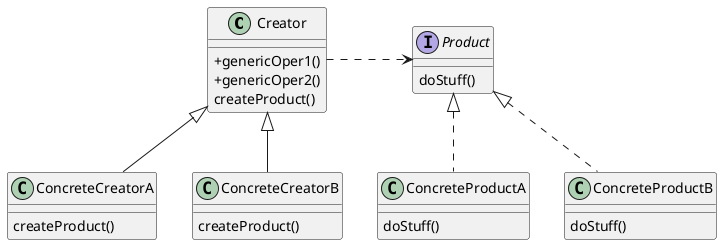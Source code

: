 @startuml
'https://plantuml.com/class-diagram
skinparam classAttributeIconSize 0

class Creator {
    +genericOper1()
    +genericOper2()
    createProduct()
}

interface Product {
    doStuff()
}

class ConcreteProductA {
    doStuff()
}

class ConcreteProductB {
    doStuff()
}
Product <|.. ConcreteProductA
Product <|.. ConcreteProductB

Creator .> Product
class ConcreteCreatorA {
   createProduct()
}

class ConcreteCreatorB {
   createProduct()
}

Creator <|-- ConcreteCreatorA
Creator <|-- ConcreteCreatorB
@enduml